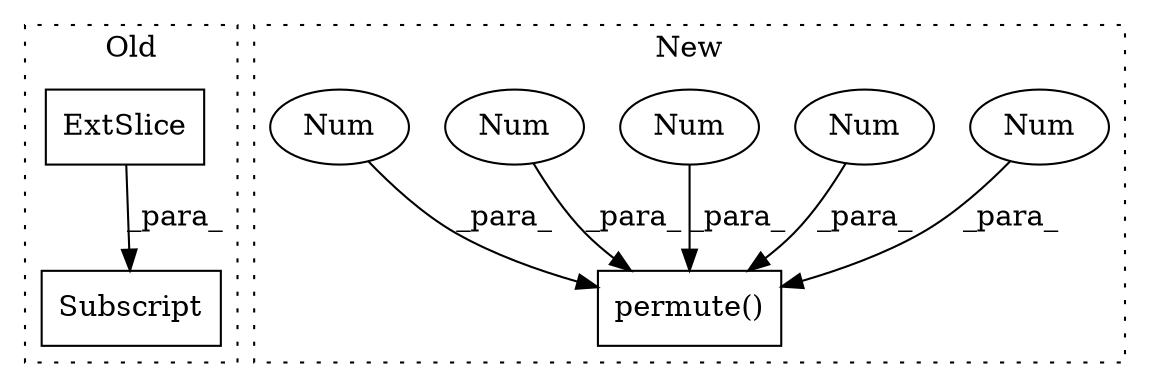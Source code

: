 digraph G {
subgraph cluster0 {
1 [label="ExtSlice" a="85" s="2353" l="4" shape="box"];
6 [label="Subscript" a="63" s="2353,0" l="49,0" shape="box"];
label = "Old";
style="dotted";
}
subgraph cluster1 {
2 [label="permute()" a="75" s="1522,1545" l="10,1" shape="box"];
3 [label="Num" a="76" s="1544" l="1" shape="ellipse"];
4 [label="Num" a="76" s="1532" l="1" shape="ellipse"];
5 [label="Num" a="76" s="1535" l="1" shape="ellipse"];
7 [label="Num" a="76" s="1538" l="1" shape="ellipse"];
8 [label="Num" a="76" s="1541" l="1" shape="ellipse"];
label = "New";
style="dotted";
}
1 -> 6 [label="_para_"];
3 -> 2 [label="_para_"];
4 -> 2 [label="_para_"];
5 -> 2 [label="_para_"];
7 -> 2 [label="_para_"];
8 -> 2 [label="_para_"];
}